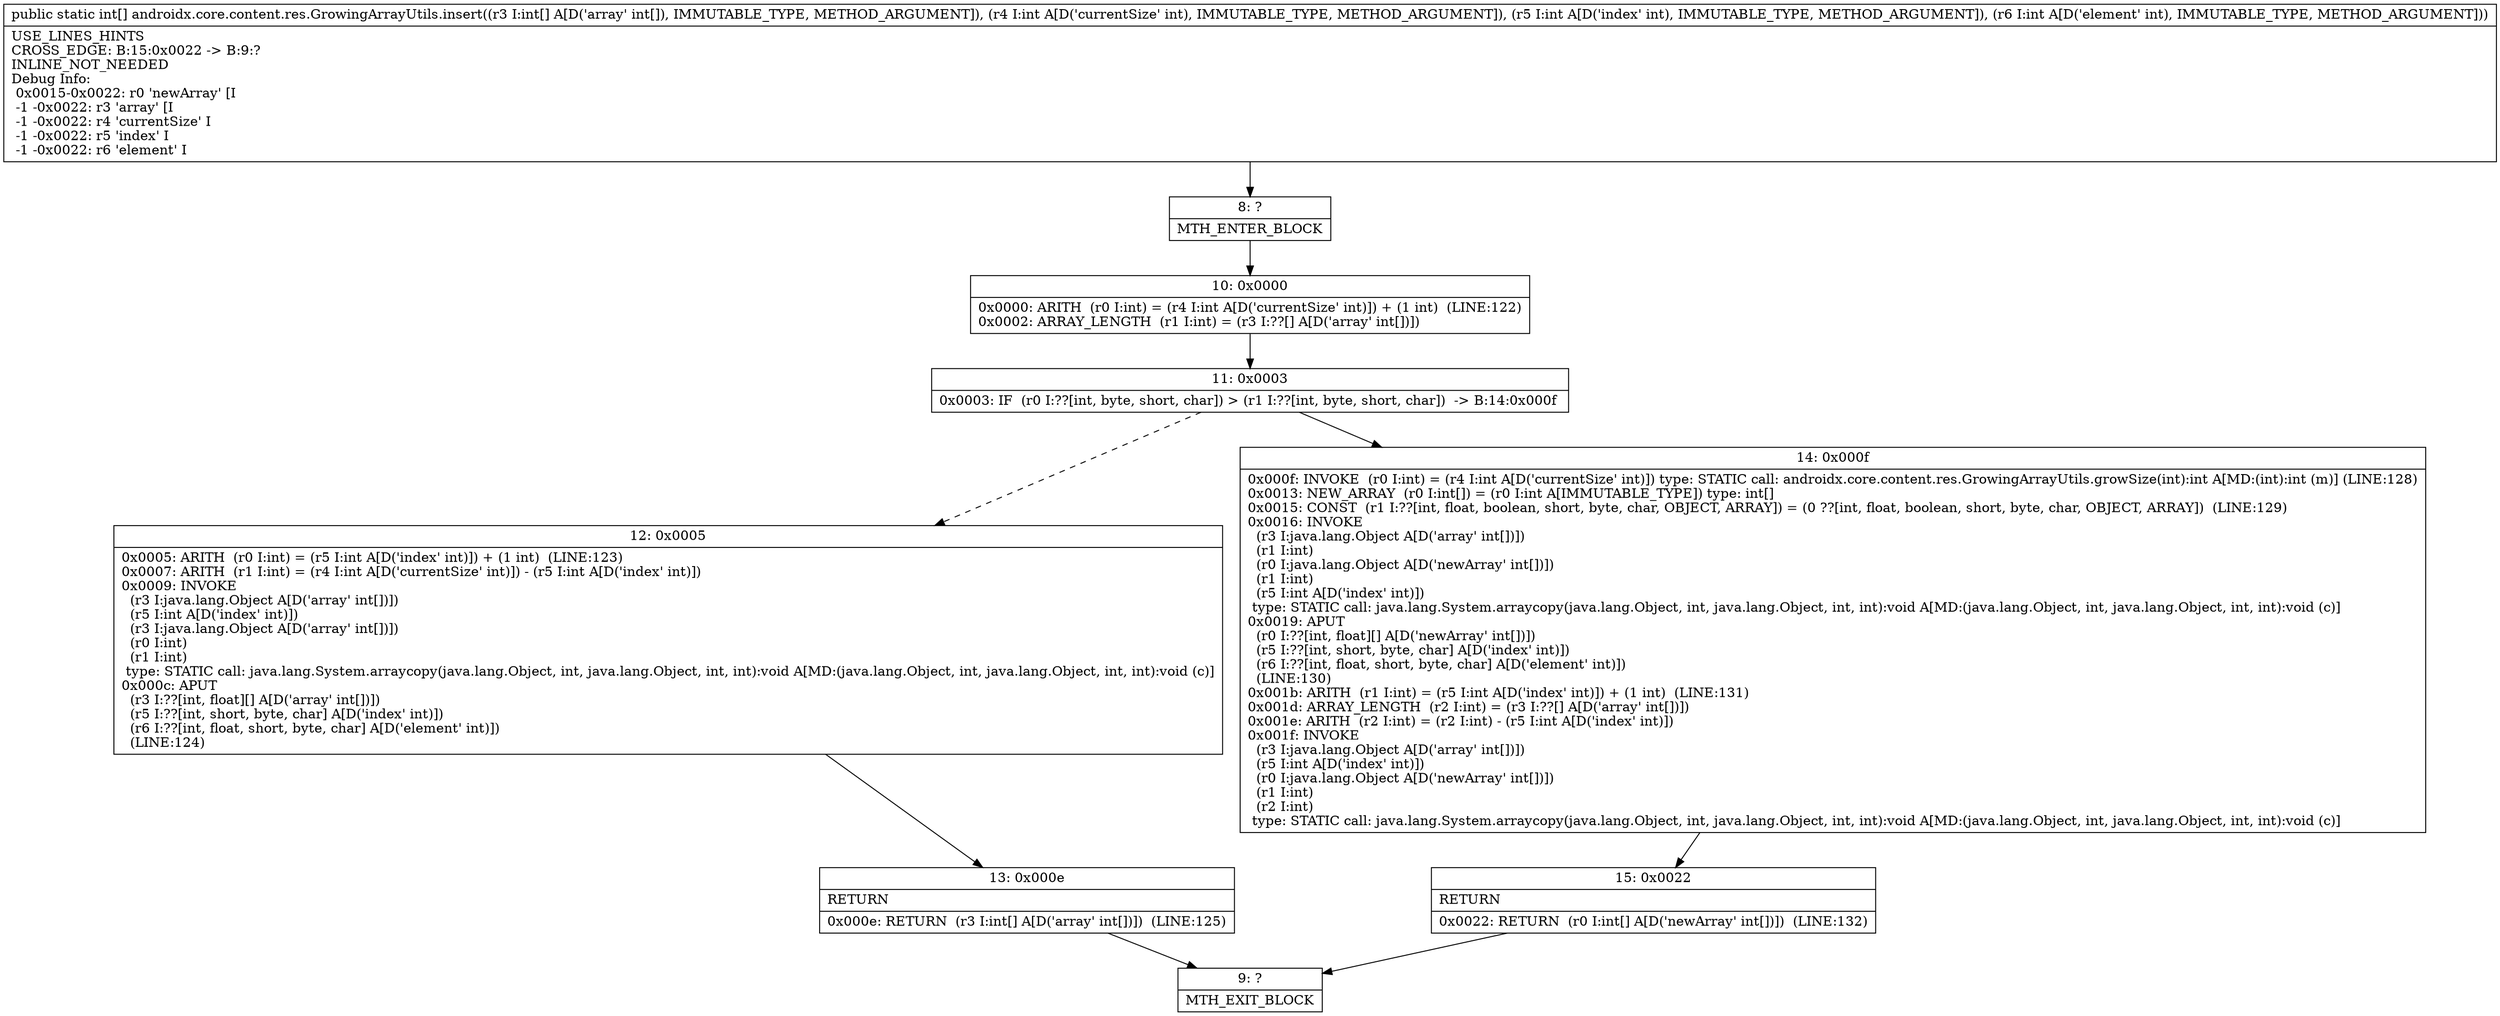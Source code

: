 digraph "CFG forandroidx.core.content.res.GrowingArrayUtils.insert([IIII)[I" {
Node_8 [shape=record,label="{8\:\ ?|MTH_ENTER_BLOCK\l}"];
Node_10 [shape=record,label="{10\:\ 0x0000|0x0000: ARITH  (r0 I:int) = (r4 I:int A[D('currentSize' int)]) + (1 int)  (LINE:122)\l0x0002: ARRAY_LENGTH  (r1 I:int) = (r3 I:??[] A[D('array' int[])]) \l}"];
Node_11 [shape=record,label="{11\:\ 0x0003|0x0003: IF  (r0 I:??[int, byte, short, char]) \> (r1 I:??[int, byte, short, char])  \-\> B:14:0x000f \l}"];
Node_12 [shape=record,label="{12\:\ 0x0005|0x0005: ARITH  (r0 I:int) = (r5 I:int A[D('index' int)]) + (1 int)  (LINE:123)\l0x0007: ARITH  (r1 I:int) = (r4 I:int A[D('currentSize' int)]) \- (r5 I:int A[D('index' int)]) \l0x0009: INVOKE  \l  (r3 I:java.lang.Object A[D('array' int[])])\l  (r5 I:int A[D('index' int)])\l  (r3 I:java.lang.Object A[D('array' int[])])\l  (r0 I:int)\l  (r1 I:int)\l type: STATIC call: java.lang.System.arraycopy(java.lang.Object, int, java.lang.Object, int, int):void A[MD:(java.lang.Object, int, java.lang.Object, int, int):void (c)]\l0x000c: APUT  \l  (r3 I:??[int, float][] A[D('array' int[])])\l  (r5 I:??[int, short, byte, char] A[D('index' int)])\l  (r6 I:??[int, float, short, byte, char] A[D('element' int)])\l  (LINE:124)\l}"];
Node_13 [shape=record,label="{13\:\ 0x000e|RETURN\l|0x000e: RETURN  (r3 I:int[] A[D('array' int[])])  (LINE:125)\l}"];
Node_9 [shape=record,label="{9\:\ ?|MTH_EXIT_BLOCK\l}"];
Node_14 [shape=record,label="{14\:\ 0x000f|0x000f: INVOKE  (r0 I:int) = (r4 I:int A[D('currentSize' int)]) type: STATIC call: androidx.core.content.res.GrowingArrayUtils.growSize(int):int A[MD:(int):int (m)] (LINE:128)\l0x0013: NEW_ARRAY  (r0 I:int[]) = (r0 I:int A[IMMUTABLE_TYPE]) type: int[] \l0x0015: CONST  (r1 I:??[int, float, boolean, short, byte, char, OBJECT, ARRAY]) = (0 ??[int, float, boolean, short, byte, char, OBJECT, ARRAY])  (LINE:129)\l0x0016: INVOKE  \l  (r3 I:java.lang.Object A[D('array' int[])])\l  (r1 I:int)\l  (r0 I:java.lang.Object A[D('newArray' int[])])\l  (r1 I:int)\l  (r5 I:int A[D('index' int)])\l type: STATIC call: java.lang.System.arraycopy(java.lang.Object, int, java.lang.Object, int, int):void A[MD:(java.lang.Object, int, java.lang.Object, int, int):void (c)]\l0x0019: APUT  \l  (r0 I:??[int, float][] A[D('newArray' int[])])\l  (r5 I:??[int, short, byte, char] A[D('index' int)])\l  (r6 I:??[int, float, short, byte, char] A[D('element' int)])\l  (LINE:130)\l0x001b: ARITH  (r1 I:int) = (r5 I:int A[D('index' int)]) + (1 int)  (LINE:131)\l0x001d: ARRAY_LENGTH  (r2 I:int) = (r3 I:??[] A[D('array' int[])]) \l0x001e: ARITH  (r2 I:int) = (r2 I:int) \- (r5 I:int A[D('index' int)]) \l0x001f: INVOKE  \l  (r3 I:java.lang.Object A[D('array' int[])])\l  (r5 I:int A[D('index' int)])\l  (r0 I:java.lang.Object A[D('newArray' int[])])\l  (r1 I:int)\l  (r2 I:int)\l type: STATIC call: java.lang.System.arraycopy(java.lang.Object, int, java.lang.Object, int, int):void A[MD:(java.lang.Object, int, java.lang.Object, int, int):void (c)]\l}"];
Node_15 [shape=record,label="{15\:\ 0x0022|RETURN\l|0x0022: RETURN  (r0 I:int[] A[D('newArray' int[])])  (LINE:132)\l}"];
MethodNode[shape=record,label="{public static int[] androidx.core.content.res.GrowingArrayUtils.insert((r3 I:int[] A[D('array' int[]), IMMUTABLE_TYPE, METHOD_ARGUMENT]), (r4 I:int A[D('currentSize' int), IMMUTABLE_TYPE, METHOD_ARGUMENT]), (r5 I:int A[D('index' int), IMMUTABLE_TYPE, METHOD_ARGUMENT]), (r6 I:int A[D('element' int), IMMUTABLE_TYPE, METHOD_ARGUMENT]))  | USE_LINES_HINTS\lCROSS_EDGE: B:15:0x0022 \-\> B:9:?\lINLINE_NOT_NEEDED\lDebug Info:\l  0x0015\-0x0022: r0 'newArray' [I\l  \-1 \-0x0022: r3 'array' [I\l  \-1 \-0x0022: r4 'currentSize' I\l  \-1 \-0x0022: r5 'index' I\l  \-1 \-0x0022: r6 'element' I\l}"];
MethodNode -> Node_8;Node_8 -> Node_10;
Node_10 -> Node_11;
Node_11 -> Node_12[style=dashed];
Node_11 -> Node_14;
Node_12 -> Node_13;
Node_13 -> Node_9;
Node_14 -> Node_15;
Node_15 -> Node_9;
}

